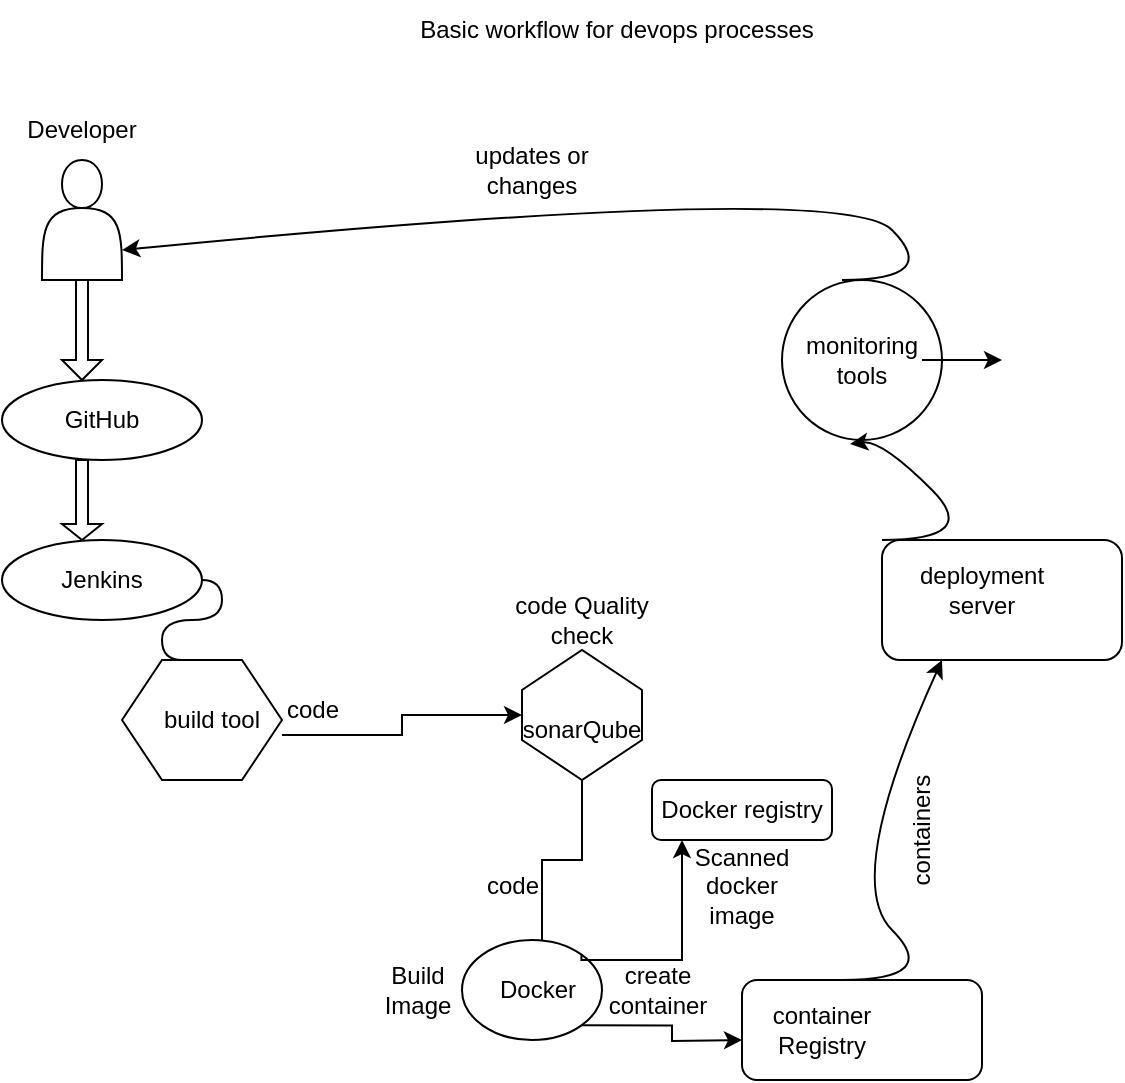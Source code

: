 <mxfile version="27.2.0">
  <diagram id="LJsjI4jCTa57IrYXulO4" name="Page-1">
    <mxGraphModel dx="872" dy="473" grid="1" gridSize="10" guides="1" tooltips="1" connect="1" arrows="1" fold="1" page="1" pageScale="1" pageWidth="850" pageHeight="1100" math="0" shadow="0">
      <root>
        <mxCell id="VenPGJtxrkUvdA_JquzI-0" />
        <mxCell id="VenPGJtxrkUvdA_JquzI-1" parent="VenPGJtxrkUvdA_JquzI-0" />
        <mxCell id="Si_MI3wo0mt31UTjFTAA-0" value="" style="shape=actor;whiteSpace=wrap;html=1;" parent="VenPGJtxrkUvdA_JquzI-1" vertex="1">
          <mxGeometry x="290" y="100" width="40" height="60" as="geometry" />
        </mxCell>
        <mxCell id="Si_MI3wo0mt31UTjFTAA-2" value="" style="shape=singleArrow;direction=south;whiteSpace=wrap;html=1;" parent="VenPGJtxrkUvdA_JquzI-1" vertex="1">
          <mxGeometry x="300" y="160" width="20" height="50" as="geometry" />
        </mxCell>
        <mxCell id="Si_MI3wo0mt31UTjFTAA-3" value="GitHub" style="ellipse;whiteSpace=wrap;html=1;align=center;newEdgeStyle={&quot;edgeStyle&quot;:&quot;entityRelationEdgeStyle&quot;,&quot;startArrow&quot;:&quot;none&quot;,&quot;endArrow&quot;:&quot;none&quot;,&quot;segment&quot;:10,&quot;curved&quot;:1,&quot;sourcePerimeterSpacing&quot;:0,&quot;targetPerimeterSpacing&quot;:0};treeFolding=1;treeMoving=1;" parent="VenPGJtxrkUvdA_JquzI-1" vertex="1">
          <mxGeometry x="270" y="210" width="100" height="40" as="geometry" />
        </mxCell>
        <mxCell id="Si_MI3wo0mt31UTjFTAA-6" style="edgeStyle=orthogonalEdgeStyle;rounded=0;orthogonalLoop=1;jettySize=auto;html=1;entryX=0.5;entryY=0;entryDx=0;entryDy=0;" parent="VenPGJtxrkUvdA_JquzI-1" edge="1">
          <mxGeometry relative="1" as="geometry">
            <mxPoint x="360" y="302" as="sourcePoint" />
            <mxPoint x="360" y="302" as="targetPoint" />
          </mxGeometry>
        </mxCell>
        <mxCell id="Si_MI3wo0mt31UTjFTAA-23" style="edgeStyle=entityRelationEdgeStyle;rounded=0;orthogonalLoop=1;jettySize=auto;html=1;startArrow=none;endArrow=none;segment=10;curved=1;sourcePerimeterSpacing=0;targetPerimeterSpacing=0;exitX=1;exitY=0.5;exitDx=0;exitDy=0;entryX=0;entryY=0.5;entryDx=0;entryDy=0;" parent="VenPGJtxrkUvdA_JquzI-1" source="Si_MI3wo0mt31UTjFTAA-24" target="Si_MI3wo0mt31UTjFTAA-18" edge="1">
          <mxGeometry relative="1" as="geometry" />
        </mxCell>
        <mxCell id="Si_MI3wo0mt31UTjFTAA-7" value="Jenkins" style="ellipse;whiteSpace=wrap;html=1;align=center;newEdgeStyle={&quot;edgeStyle&quot;:&quot;entityRelationEdgeStyle&quot;,&quot;startArrow&quot;:&quot;none&quot;,&quot;endArrow&quot;:&quot;none&quot;,&quot;segment&quot;:10,&quot;curved&quot;:1,&quot;sourcePerimeterSpacing&quot;:0,&quot;targetPerimeterSpacing&quot;:0};treeFolding=1;treeMoving=1;" parent="VenPGJtxrkUvdA_JquzI-1" vertex="1">
          <mxGeometry x="270" y="290" width="100" height="40" as="geometry" />
        </mxCell>
        <mxCell id="Si_MI3wo0mt31UTjFTAA-8" value="" style="shape=singleArrow;direction=south;whiteSpace=wrap;html=1;" parent="VenPGJtxrkUvdA_JquzI-1" vertex="1">
          <mxGeometry x="300" y="250" width="20" height="40" as="geometry" />
        </mxCell>
        <mxCell id="Si_MI3wo0mt31UTjFTAA-14" value="Developer" style="text;html=1;align=center;verticalAlign=middle;whiteSpace=wrap;rounded=0;" parent="VenPGJtxrkUvdA_JquzI-1" vertex="1">
          <mxGeometry x="285" y="70" width="50" height="30" as="geometry" />
        </mxCell>
        <mxCell id="Si_MI3wo0mt31UTjFTAA-18" value="" style="shape=hexagon;perimeter=hexagonPerimeter2;whiteSpace=wrap;html=1;fixedSize=1;" parent="VenPGJtxrkUvdA_JquzI-1" vertex="1">
          <mxGeometry x="330" y="350" width="80" height="60" as="geometry" />
        </mxCell>
        <mxCell id="Si_MI3wo0mt31UTjFTAA-56" style="edgeStyle=orthogonalEdgeStyle;rounded=0;orthogonalLoop=1;jettySize=auto;html=1;exitX=1;exitY=0.75;exitDx=0;exitDy=0;entryX=0.5;entryY=1;entryDx=0;entryDy=0;" parent="VenPGJtxrkUvdA_JquzI-1" source="Si_MI3wo0mt31UTjFTAA-24" target="Si_MI3wo0mt31UTjFTAA-27" edge="1">
          <mxGeometry relative="1" as="geometry" />
        </mxCell>
        <mxCell id="Si_MI3wo0mt31UTjFTAA-25" value="code" style="text;html=1;align=center;verticalAlign=middle;whiteSpace=wrap;rounded=0;" parent="VenPGJtxrkUvdA_JquzI-1" vertex="1">
          <mxGeometry x="407.5" y="365" width="35" height="20" as="geometry" />
        </mxCell>
        <mxCell id="Si_MI3wo0mt31UTjFTAA-44" style="edgeStyle=orthogonalEdgeStyle;rounded=0;orthogonalLoop=1;jettySize=auto;html=1;exitX=1;exitY=0.5;exitDx=0;exitDy=0;entryX=0;entryY=0.5;entryDx=0;entryDy=0;" parent="VenPGJtxrkUvdA_JquzI-1" source="Si_MI3wo0mt31UTjFTAA-27" target="Si_MI3wo0mt31UTjFTAA-39" edge="1">
          <mxGeometry relative="1" as="geometry">
            <Array as="points">
              <mxPoint x="560" y="450" />
              <mxPoint x="540" y="450" />
              <mxPoint x="540" y="515" />
            </Array>
          </mxGeometry>
        </mxCell>
        <mxCell id="Si_MI3wo0mt31UTjFTAA-27" value="" style="shape=hexagon;perimeter=hexagonPerimeter2;whiteSpace=wrap;html=1;fixedSize=1;direction=south;" parent="VenPGJtxrkUvdA_JquzI-1" vertex="1">
          <mxGeometry x="530" y="345" width="60" height="65" as="geometry" />
        </mxCell>
        <mxCell id="Si_MI3wo0mt31UTjFTAA-28" value="sonarQube" style="text;html=1;align=center;verticalAlign=middle;whiteSpace=wrap;rounded=0;" parent="VenPGJtxrkUvdA_JquzI-1" vertex="1">
          <mxGeometry x="540" y="370" width="40" height="30" as="geometry" />
        </mxCell>
        <mxCell id="Si_MI3wo0mt31UTjFTAA-37" value="code Quality check" style="text;html=1;align=center;verticalAlign=middle;whiteSpace=wrap;rounded=0;" parent="VenPGJtxrkUvdA_JquzI-1" vertex="1">
          <mxGeometry x="525" y="315" width="70" height="30" as="geometry" />
        </mxCell>
        <mxCell id="Si_MI3wo0mt31UTjFTAA-96" style="edgeStyle=orthogonalEdgeStyle;rounded=0;orthogonalLoop=1;jettySize=auto;html=1;exitX=1;exitY=1;exitDx=0;exitDy=0;" parent="VenPGJtxrkUvdA_JquzI-1" source="Si_MI3wo0mt31UTjFTAA-39" edge="1">
          <mxGeometry relative="1" as="geometry">
            <mxPoint x="640" y="540" as="targetPoint" />
          </mxGeometry>
        </mxCell>
        <mxCell id="Si_MI3wo0mt31UTjFTAA-39" value="" style="ellipse;whiteSpace=wrap;html=1;" parent="VenPGJtxrkUvdA_JquzI-1" vertex="1">
          <mxGeometry x="500" y="490" width="70" height="50" as="geometry" />
        </mxCell>
        <mxCell id="Si_MI3wo0mt31UTjFTAA-81" style="edgeStyle=orthogonalEdgeStyle;rounded=0;orthogonalLoop=1;jettySize=auto;html=1;exitX=1;exitY=0;exitDx=0;exitDy=0;" parent="VenPGJtxrkUvdA_JquzI-1" source="Si_MI3wo0mt31UTjFTAA-39" target="Si_MI3wo0mt31UTjFTAA-70" edge="1">
          <mxGeometry relative="1" as="geometry">
            <mxPoint x="610" y="480" as="targetPoint" />
            <mxPoint x="600" y="500" as="sourcePoint" />
            <Array as="points">
              <mxPoint x="560" y="500" />
              <mxPoint x="610" y="500" />
            </Array>
          </mxGeometry>
        </mxCell>
        <mxCell id="Si_MI3wo0mt31UTjFTAA-43" value="Docker" style="text;html=1;align=center;verticalAlign=middle;whiteSpace=wrap;rounded=0;" parent="VenPGJtxrkUvdA_JquzI-1" vertex="1">
          <mxGeometry x="507.5" y="500" width="60" height="30" as="geometry" />
        </mxCell>
        <mxCell id="Si_MI3wo0mt31UTjFTAA-45" value="code" style="text;html=1;align=center;verticalAlign=middle;whiteSpace=wrap;rounded=0;" parent="VenPGJtxrkUvdA_JquzI-1" vertex="1">
          <mxGeometry x="507.5" y="450" width="35" height="25" as="geometry" />
        </mxCell>
        <mxCell id="Si_MI3wo0mt31UTjFTAA-47" value="Build Image" style="text;html=1;align=center;verticalAlign=middle;whiteSpace=wrap;rounded=0;" parent="VenPGJtxrkUvdA_JquzI-1" vertex="1">
          <mxGeometry x="447.5" y="500" width="60" height="30" as="geometry" />
        </mxCell>
        <mxCell id="Si_MI3wo0mt31UTjFTAA-70" value="Docker registry" style="rounded=1;whiteSpace=wrap;html=1;" parent="VenPGJtxrkUvdA_JquzI-1" vertex="1">
          <mxGeometry x="595" y="410" width="90" height="30" as="geometry" />
        </mxCell>
        <mxCell id="Si_MI3wo0mt31UTjFTAA-82" value="Scanned docker image" style="text;html=1;align=center;verticalAlign=middle;whiteSpace=wrap;rounded=0;" parent="VenPGJtxrkUvdA_JquzI-1" vertex="1">
          <mxGeometry x="610" y="447.5" width="60" height="30" as="geometry" />
        </mxCell>
        <mxCell id="Si_MI3wo0mt31UTjFTAA-88" value="" style="edgeStyle=entityRelationEdgeStyle;rounded=0;orthogonalLoop=1;jettySize=auto;html=1;startArrow=none;endArrow=none;segment=10;curved=1;sourcePerimeterSpacing=0;targetPerimeterSpacing=0;exitX=1;exitY=0.5;exitDx=0;exitDy=0;" parent="VenPGJtxrkUvdA_JquzI-1" source="Si_MI3wo0mt31UTjFTAA-7" edge="1">
          <mxGeometry relative="1" as="geometry">
            <mxPoint x="370" y="310" as="sourcePoint" />
            <mxPoint x="360" y="350" as="targetPoint" />
          </mxGeometry>
        </mxCell>
        <mxCell id="Si_MI3wo0mt31UTjFTAA-24" value="build tool" style="text;html=1;align=center;verticalAlign=middle;whiteSpace=wrap;rounded=0;" parent="VenPGJtxrkUvdA_JquzI-1" vertex="1">
          <mxGeometry x="340" y="365" width="70" height="30" as="geometry" />
        </mxCell>
        <mxCell id="Si_MI3wo0mt31UTjFTAA-92" value="create container" style="text;html=1;align=center;verticalAlign=middle;whiteSpace=wrap;rounded=0;" parent="VenPGJtxrkUvdA_JquzI-1" vertex="1">
          <mxGeometry x="567.5" y="500" width="60" height="30" as="geometry" />
        </mxCell>
        <mxCell id="Si_MI3wo0mt31UTjFTAA-97" value="" style="rounded=1;whiteSpace=wrap;html=1;" parent="VenPGJtxrkUvdA_JquzI-1" vertex="1">
          <mxGeometry x="640" y="510" width="120" height="50" as="geometry" />
        </mxCell>
        <mxCell id="Si_MI3wo0mt31UTjFTAA-98" value="container Registry" style="text;html=1;align=center;verticalAlign=middle;whiteSpace=wrap;rounded=0;" parent="VenPGJtxrkUvdA_JquzI-1" vertex="1">
          <mxGeometry x="650" y="520" width="60" height="30" as="geometry" />
        </mxCell>
        <mxCell id="Si_MI3wo0mt31UTjFTAA-103" value="" style="rounded=1;whiteSpace=wrap;html=1;" parent="VenPGJtxrkUvdA_JquzI-1" vertex="1">
          <mxGeometry x="710" y="290" width="120" height="60" as="geometry" />
        </mxCell>
        <mxCell id="Si_MI3wo0mt31UTjFTAA-104" value="" style="curved=1;endArrow=classic;html=1;rounded=0;entryX=0.25;entryY=1;entryDx=0;entryDy=0;" parent="VenPGJtxrkUvdA_JquzI-1" target="Si_MI3wo0mt31UTjFTAA-103" edge="1">
          <mxGeometry width="50" height="50" relative="1" as="geometry">
            <mxPoint x="690" y="510" as="sourcePoint" />
            <mxPoint x="740" y="460" as="targetPoint" />
            <Array as="points">
              <mxPoint x="740" y="510" />
              <mxPoint x="690" y="460" />
            </Array>
          </mxGeometry>
        </mxCell>
        <mxCell id="Si_MI3wo0mt31UTjFTAA-105" value="deployment server" style="text;html=1;align=center;verticalAlign=middle;whiteSpace=wrap;rounded=0;" parent="VenPGJtxrkUvdA_JquzI-1" vertex="1">
          <mxGeometry x="730" y="300" width="60" height="30" as="geometry" />
        </mxCell>
        <mxCell id="Si_MI3wo0mt31UTjFTAA-108" value="" style="ellipse;whiteSpace=wrap;html=1;aspect=fixed;" parent="VenPGJtxrkUvdA_JquzI-1" vertex="1">
          <mxGeometry x="660" y="160" width="80" height="80" as="geometry" />
        </mxCell>
        <mxCell id="Si_MI3wo0mt31UTjFTAA-117" value="" style="edgeStyle=orthogonalEdgeStyle;rounded=0;orthogonalLoop=1;jettySize=auto;html=1;" parent="VenPGJtxrkUvdA_JquzI-1" source="Si_MI3wo0mt31UTjFTAA-109" edge="1">
          <mxGeometry relative="1" as="geometry">
            <mxPoint x="770" y="200" as="targetPoint" />
          </mxGeometry>
        </mxCell>
        <mxCell id="Si_MI3wo0mt31UTjFTAA-109" value="monitoring tools" style="text;html=1;align=center;verticalAlign=middle;whiteSpace=wrap;rounded=0;" parent="VenPGJtxrkUvdA_JquzI-1" vertex="1">
          <mxGeometry x="670" y="185" width="60" height="30" as="geometry" />
        </mxCell>
        <mxCell id="Si_MI3wo0mt31UTjFTAA-110" value="" style="curved=1;endArrow=classic;html=1;rounded=0;entryX=0.425;entryY=1.025;entryDx=0;entryDy=0;entryPerimeter=0;" parent="VenPGJtxrkUvdA_JquzI-1" target="Si_MI3wo0mt31UTjFTAA-108" edge="1">
          <mxGeometry width="50" height="50" relative="1" as="geometry">
            <mxPoint x="710" y="290" as="sourcePoint" />
            <mxPoint x="760" y="240" as="targetPoint" />
            <Array as="points">
              <mxPoint x="760" y="290" />
              <mxPoint x="710" y="240" />
            </Array>
          </mxGeometry>
        </mxCell>
        <mxCell id="Si_MI3wo0mt31UTjFTAA-111" value="containers" style="text;html=1;align=center;verticalAlign=middle;whiteSpace=wrap;rounded=0;rotation=270;" parent="VenPGJtxrkUvdA_JquzI-1" vertex="1">
          <mxGeometry x="700" y="420" width="60" height="30" as="geometry" />
        </mxCell>
        <mxCell id="Si_MI3wo0mt31UTjFTAA-115" value="" style="curved=1;endArrow=classic;html=1;rounded=0;entryX=1;entryY=0.75;entryDx=0;entryDy=0;" parent="VenPGJtxrkUvdA_JquzI-1" target="Si_MI3wo0mt31UTjFTAA-0" edge="1">
          <mxGeometry width="50" height="50" relative="1" as="geometry">
            <mxPoint x="690" y="160" as="sourcePoint" />
            <mxPoint x="740" y="110" as="targetPoint" />
            <Array as="points">
              <mxPoint x="740" y="160" />
              <mxPoint x="690" y="110" />
            </Array>
          </mxGeometry>
        </mxCell>
        <mxCell id="Si_MI3wo0mt31UTjFTAA-118" value="updates or changes" style="text;html=1;align=center;verticalAlign=middle;whiteSpace=wrap;rounded=0;" parent="VenPGJtxrkUvdA_JquzI-1" vertex="1">
          <mxGeometry x="505" y="90" width="60" height="30" as="geometry" />
        </mxCell>
        <mxCell id="Si_MI3wo0mt31UTjFTAA-119" value="Basic workflow for devops processes" style="text;html=1;align=center;verticalAlign=middle;whiteSpace=wrap;rounded=0;" parent="VenPGJtxrkUvdA_JquzI-1" vertex="1">
          <mxGeometry x="425" y="20" width="305" height="30" as="geometry" />
        </mxCell>
      </root>
    </mxGraphModel>
  </diagram>
</mxfile>
